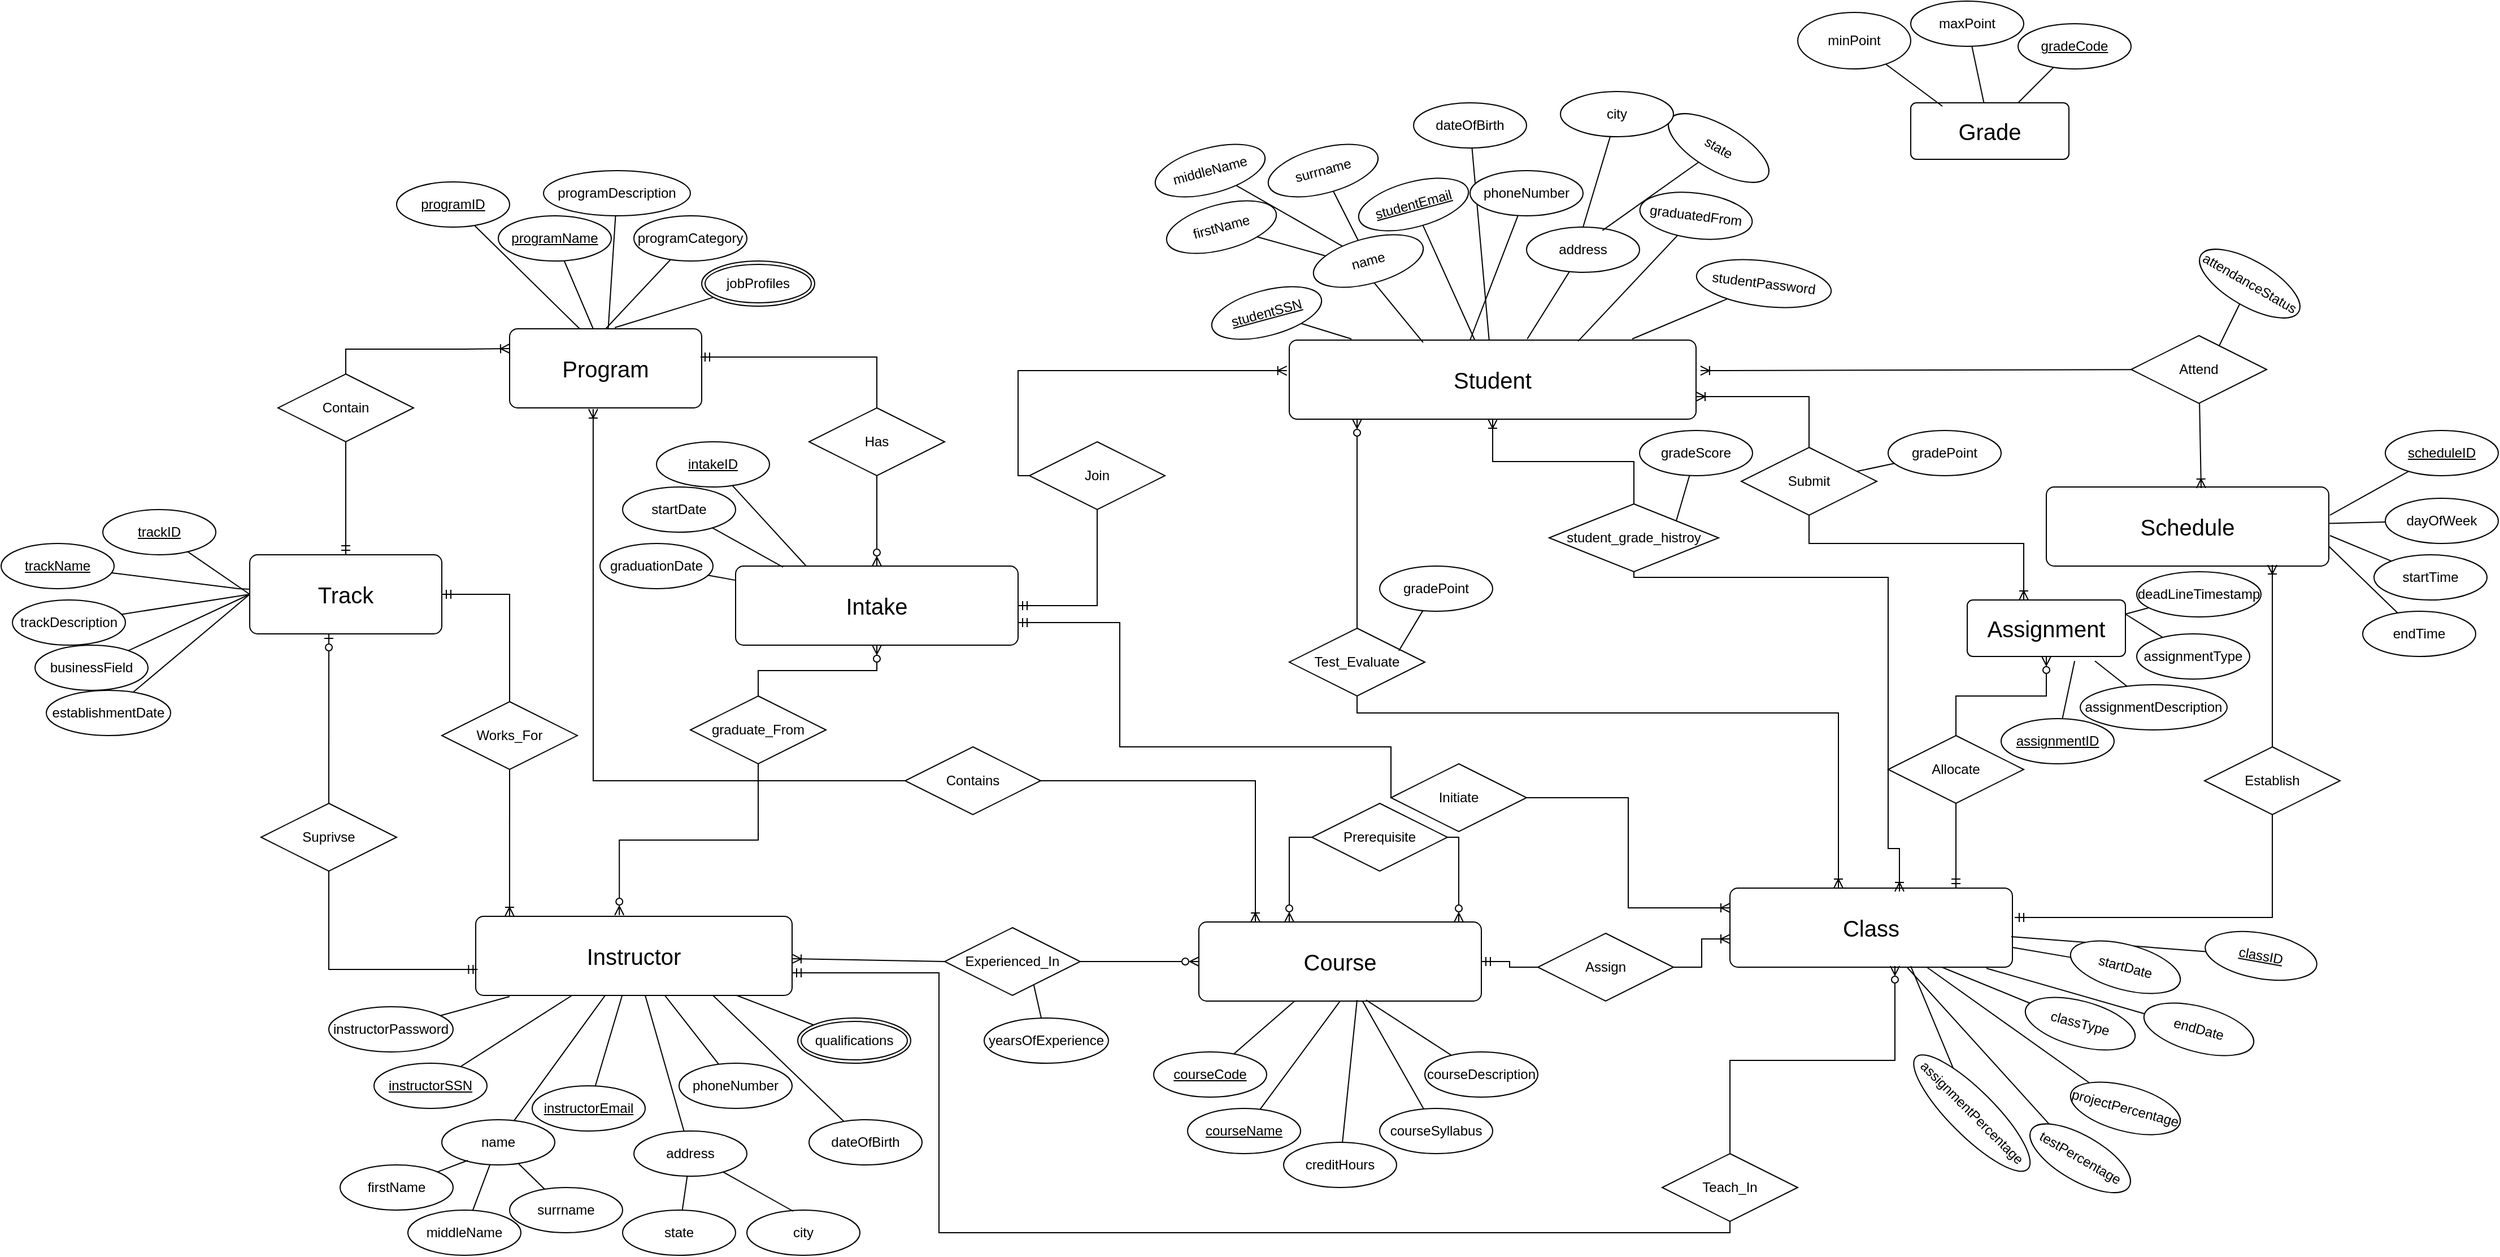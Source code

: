 <mxfile version="23.0.2" type="device">
  <diagram name="Page-1" id="gCLiGtrC-dG6p1pqQanA">
    <mxGraphModel dx="1707" dy="1641" grid="1" gridSize="10" guides="1" tooltips="1" connect="1" arrows="1" fold="1" page="1" pageScale="1" pageWidth="827" pageHeight="1169" math="0" shadow="0">
      <root>
        <mxCell id="0" />
        <mxCell id="1" parent="0" />
        <mxCell id="qT0dpiHwQ6VjPCAu0W2Q-1" value="&lt;font style=&quot;font-size: 20px;&quot;&gt;Program&lt;/font&gt;" style="rounded=1;arcSize=10;whiteSpace=wrap;html=1;align=center;" parent="1" vertex="1">
          <mxGeometry x="80" y="-590" width="170" height="70" as="geometry" />
        </mxCell>
        <mxCell id="qT0dpiHwQ6VjPCAu0W2Q-2" value="&lt;font style=&quot;font-size: 20px;&quot;&gt;Track&lt;/font&gt;" style="rounded=1;arcSize=10;whiteSpace=wrap;html=1;align=center;" parent="1" vertex="1">
          <mxGeometry x="-150" y="-390" width="170" height="70" as="geometry" />
        </mxCell>
        <mxCell id="qT0dpiHwQ6VjPCAu0W2Q-16" style="rounded=0;orthogonalLoop=1;jettySize=auto;html=1;entryX=0;entryY=0.5;entryDx=0;entryDy=0;endArrow=none;endFill=0;" parent="1" source="qT0dpiHwQ6VjPCAu0W2Q-15" target="qT0dpiHwQ6VjPCAu0W2Q-2" edge="1">
          <mxGeometry relative="1" as="geometry" />
        </mxCell>
        <mxCell id="qT0dpiHwQ6VjPCAu0W2Q-15" value="trackID" style="ellipse;whiteSpace=wrap;html=1;align=center;fontStyle=4;" parent="1" vertex="1">
          <mxGeometry x="-280" y="-430" width="100" height="40" as="geometry" />
        </mxCell>
        <mxCell id="qT0dpiHwQ6VjPCAu0W2Q-18" value="" style="rounded=0;orthogonalLoop=1;jettySize=auto;html=1;endArrow=none;endFill=0;" parent="1" source="qT0dpiHwQ6VjPCAu0W2Q-17" target="qT0dpiHwQ6VjPCAu0W2Q-2" edge="1">
          <mxGeometry relative="1" as="geometry">
            <Array as="points">
              <mxPoint x="-160" y="-360" />
            </Array>
          </mxGeometry>
        </mxCell>
        <mxCell id="qT0dpiHwQ6VjPCAu0W2Q-17" value="trackName" style="ellipse;whiteSpace=wrap;html=1;align=center;fontStyle=4;" parent="1" vertex="1">
          <mxGeometry x="-370" y="-400" width="100" height="40" as="geometry" />
        </mxCell>
        <mxCell id="qT0dpiHwQ6VjPCAu0W2Q-21" style="rounded=0;orthogonalLoop=1;jettySize=auto;html=1;entryX=0;entryY=0.5;entryDx=0;entryDy=0;endArrow=none;endFill=0;" parent="1" source="qT0dpiHwQ6VjPCAu0W2Q-20" target="qT0dpiHwQ6VjPCAu0W2Q-2" edge="1">
          <mxGeometry relative="1" as="geometry" />
        </mxCell>
        <mxCell id="qT0dpiHwQ6VjPCAu0W2Q-20" value="trackDescription" style="ellipse;whiteSpace=wrap;html=1;align=center;" parent="1" vertex="1">
          <mxGeometry x="-360" y="-350" width="100" height="40" as="geometry" />
        </mxCell>
        <mxCell id="qT0dpiHwQ6VjPCAu0W2Q-25" style="edgeStyle=orthogonalEdgeStyle;rounded=0;orthogonalLoop=1;jettySize=auto;html=1;entryX=0;entryY=0.25;entryDx=0;entryDy=0;endArrow=ERoneToMany;endFill=0;" parent="1" source="qT0dpiHwQ6VjPCAu0W2Q-24" target="qT0dpiHwQ6VjPCAu0W2Q-1" edge="1">
          <mxGeometry relative="1" as="geometry">
            <Array as="points">
              <mxPoint x="-65" y="-572" />
              <mxPoint x="40" y="-572" />
            </Array>
          </mxGeometry>
        </mxCell>
        <mxCell id="qT0dpiHwQ6VjPCAu0W2Q-27" style="edgeStyle=orthogonalEdgeStyle;rounded=0;orthogonalLoop=1;jettySize=auto;html=1;entryX=0.5;entryY=0;entryDx=0;entryDy=0;endArrow=ERmandOne;endFill=0;" parent="1" source="qT0dpiHwQ6VjPCAu0W2Q-24" target="qT0dpiHwQ6VjPCAu0W2Q-2" edge="1">
          <mxGeometry relative="1" as="geometry">
            <mxPoint x="-60" y="-400" as="targetPoint" />
          </mxGeometry>
        </mxCell>
        <mxCell id="qT0dpiHwQ6VjPCAu0W2Q-24" value="Contain" style="shape=rhombus;perimeter=rhombusPerimeter;whiteSpace=wrap;html=1;align=center;" parent="1" vertex="1">
          <mxGeometry x="-125" y="-550" width="120" height="60" as="geometry" />
        </mxCell>
        <mxCell id="jqrT2KOwgC5lnNY_3PT0-52" style="edgeStyle=orthogonalEdgeStyle;rounded=0;orthogonalLoop=1;jettySize=auto;html=1;entryX=0;entryY=0.5;entryDx=0;entryDy=0;endArrow=none;endFill=0;startArrow=ERmandOne;startFill=0;" parent="1" source="qT0dpiHwQ6VjPCAu0W2Q-28" target="jqrT2KOwgC5lnNY_3PT0-45" edge="1">
          <mxGeometry relative="1" as="geometry">
            <Array as="points">
              <mxPoint x="620" y="-330" />
              <mxPoint x="620" y="-220" />
              <mxPoint x="860" y="-220" />
            </Array>
          </mxGeometry>
        </mxCell>
        <mxCell id="qT0dpiHwQ6VjPCAu0W2Q-28" value="&lt;font style=&quot;font-size: 20px;&quot;&gt;Intake&lt;/font&gt;" style="rounded=1;arcSize=10;whiteSpace=wrap;html=1;align=center;" parent="1" vertex="1">
          <mxGeometry x="280" y="-380" width="250" height="70" as="geometry" />
        </mxCell>
        <mxCell id="qT0dpiHwQ6VjPCAu0W2Q-30" style="rounded=0;orthogonalLoop=1;jettySize=auto;html=1;entryX=0;entryY=0.5;entryDx=0;entryDy=0;endArrow=none;endFill=0;" parent="1" source="qT0dpiHwQ6VjPCAu0W2Q-29" target="qT0dpiHwQ6VjPCAu0W2Q-2" edge="1">
          <mxGeometry relative="1" as="geometry" />
        </mxCell>
        <mxCell id="qT0dpiHwQ6VjPCAu0W2Q-29" value="businessField" style="ellipse;whiteSpace=wrap;html=1;align=center;" parent="1" vertex="1">
          <mxGeometry x="-340" y="-310" width="100" height="40" as="geometry" />
        </mxCell>
        <mxCell id="qT0dpiHwQ6VjPCAu0W2Q-31" value="programID" style="ellipse;whiteSpace=wrap;html=1;align=center;fontStyle=4;" parent="1" vertex="1">
          <mxGeometry x="-20" y="-720" width="100" height="40" as="geometry" />
        </mxCell>
        <mxCell id="qT0dpiHwQ6VjPCAu0W2Q-32" style="rounded=0;orthogonalLoop=1;jettySize=auto;html=1;entryX=0.365;entryY=0;entryDx=0;entryDy=0;entryPerimeter=0;endArrow=none;endFill=0;" parent="1" source="qT0dpiHwQ6VjPCAu0W2Q-31" target="qT0dpiHwQ6VjPCAu0W2Q-1" edge="1">
          <mxGeometry relative="1" as="geometry" />
        </mxCell>
        <mxCell id="qT0dpiHwQ6VjPCAu0W2Q-33" value="programName" style="ellipse;whiteSpace=wrap;html=1;align=center;fontStyle=4;" parent="1" vertex="1">
          <mxGeometry x="70" y="-690" width="100" height="40" as="geometry" />
        </mxCell>
        <mxCell id="qT0dpiHwQ6VjPCAu0W2Q-34" style="rounded=0;orthogonalLoop=1;jettySize=auto;html=1;entryX=0.435;entryY=0;entryDx=0;entryDy=0;entryPerimeter=0;endArrow=none;endFill=0;" parent="1" source="qT0dpiHwQ6VjPCAu0W2Q-33" target="qT0dpiHwQ6VjPCAu0W2Q-1" edge="1">
          <mxGeometry relative="1" as="geometry" />
        </mxCell>
        <mxCell id="qT0dpiHwQ6VjPCAu0W2Q-39" value="" style="rounded=0;orthogonalLoop=1;jettySize=auto;html=1;endArrow=none;endFill=0;" parent="1" source="qT0dpiHwQ6VjPCAu0W2Q-35" target="qT0dpiHwQ6VjPCAu0W2Q-1" edge="1">
          <mxGeometry relative="1" as="geometry" />
        </mxCell>
        <mxCell id="qT0dpiHwQ6VjPCAu0W2Q-35" value="programDescription" style="ellipse;whiteSpace=wrap;html=1;align=center;" parent="1" vertex="1">
          <mxGeometry x="110" y="-730" width="130" height="40" as="geometry" />
        </mxCell>
        <mxCell id="qT0dpiHwQ6VjPCAu0W2Q-38" style="rounded=0;orthogonalLoop=1;jettySize=auto;html=1;endArrow=none;endFill=0;entryX=0.547;entryY=-0.014;entryDx=0;entryDy=0;entryPerimeter=0;" parent="1" source="qT0dpiHwQ6VjPCAu0W2Q-37" target="qT0dpiHwQ6VjPCAu0W2Q-1" edge="1">
          <mxGeometry relative="1" as="geometry">
            <mxPoint x="210" y="-600" as="targetPoint" />
          </mxGeometry>
        </mxCell>
        <mxCell id="qT0dpiHwQ6VjPCAu0W2Q-37" value="jobProfiles" style="ellipse;shape=doubleEllipse;margin=3;whiteSpace=wrap;html=1;align=center;" parent="1" vertex="1">
          <mxGeometry x="250" y="-650" width="100" height="40" as="geometry" />
        </mxCell>
        <mxCell id="qT0dpiHwQ6VjPCAu0W2Q-42" value="" style="edgeStyle=orthogonalEdgeStyle;rounded=0;orthogonalLoop=1;jettySize=auto;html=1;endArrow=ERzeroToMany;endFill=0;" parent="1" source="qT0dpiHwQ6VjPCAu0W2Q-41" target="qT0dpiHwQ6VjPCAu0W2Q-28" edge="1">
          <mxGeometry relative="1" as="geometry" />
        </mxCell>
        <mxCell id="qT0dpiHwQ6VjPCAu0W2Q-41" value="Has" style="shape=rhombus;perimeter=rhombusPerimeter;whiteSpace=wrap;html=1;align=center;" parent="1" vertex="1">
          <mxGeometry x="345" y="-520" width="120" height="60" as="geometry" />
        </mxCell>
        <mxCell id="qT0dpiHwQ6VjPCAu0W2Q-43" style="edgeStyle=orthogonalEdgeStyle;rounded=0;orthogonalLoop=1;jettySize=auto;html=1;entryX=0.994;entryY=0.357;entryDx=0;entryDy=0;entryPerimeter=0;endArrow=ERmandOne;endFill=0;" parent="1" source="qT0dpiHwQ6VjPCAu0W2Q-41" target="qT0dpiHwQ6VjPCAu0W2Q-1" edge="1">
          <mxGeometry relative="1" as="geometry">
            <Array as="points">
              <mxPoint x="405" y="-565" />
            </Array>
          </mxGeometry>
        </mxCell>
        <mxCell id="qT0dpiHwQ6VjPCAu0W2Q-46" style="rounded=0;orthogonalLoop=1;jettySize=auto;html=1;entryX=0.25;entryY=0;entryDx=0;entryDy=0;endArrow=none;endFill=0;" parent="1" source="qT0dpiHwQ6VjPCAu0W2Q-44" target="qT0dpiHwQ6VjPCAu0W2Q-28" edge="1">
          <mxGeometry relative="1" as="geometry" />
        </mxCell>
        <mxCell id="qT0dpiHwQ6VjPCAu0W2Q-44" value="intakeID" style="ellipse;whiteSpace=wrap;html=1;align=center;fontStyle=4;" parent="1" vertex="1">
          <mxGeometry x="210" y="-490" width="100" height="40" as="geometry" />
        </mxCell>
        <mxCell id="qT0dpiHwQ6VjPCAu0W2Q-48" style="rounded=0;orthogonalLoop=1;jettySize=auto;html=1;entryX=0;entryY=0.5;entryDx=0;entryDy=0;endArrow=none;endFill=0;" parent="1" source="qT0dpiHwQ6VjPCAu0W2Q-47" target="qT0dpiHwQ6VjPCAu0W2Q-2" edge="1">
          <mxGeometry relative="1" as="geometry" />
        </mxCell>
        <mxCell id="qT0dpiHwQ6VjPCAu0W2Q-47" value="establishmentDate" style="ellipse;whiteSpace=wrap;html=1;align=center;" parent="1" vertex="1">
          <mxGeometry x="-330" y="-270" width="110" height="40" as="geometry" />
        </mxCell>
        <mxCell id="qT0dpiHwQ6VjPCAu0W2Q-52" style="rounded=0;orthogonalLoop=1;jettySize=auto;html=1;entryX=0.168;entryY=0.014;entryDx=0;entryDy=0;endArrow=none;endFill=0;entryPerimeter=0;" parent="1" source="qT0dpiHwQ6VjPCAu0W2Q-51" target="qT0dpiHwQ6VjPCAu0W2Q-28" edge="1">
          <mxGeometry relative="1" as="geometry" />
        </mxCell>
        <mxCell id="qT0dpiHwQ6VjPCAu0W2Q-51" value="startDate" style="ellipse;whiteSpace=wrap;html=1;align=center;" parent="1" vertex="1">
          <mxGeometry x="180" y="-450" width="100" height="40" as="geometry" />
        </mxCell>
        <mxCell id="jqrT2KOwgC5lnNY_3PT0-99" style="edgeStyle=orthogonalEdgeStyle;rounded=0;orthogonalLoop=1;jettySize=auto;html=1;exitX=0.5;exitY=1;exitDx=0;exitDy=0;endArrow=ERoneToMany;endFill=0;" parent="1" source="jqrT2KOwgC5lnNY_3PT0-100" edge="1">
          <mxGeometry relative="1" as="geometry">
            <mxPoint x="1270" y="-429.98" as="sourcePoint" />
            <mxPoint x="1420" y="-350" as="targetPoint" />
            <Array as="points">
              <mxPoint x="1230" y="-400" />
              <mxPoint x="1420" y="-400" />
            </Array>
          </mxGeometry>
        </mxCell>
        <mxCell id="cUoe-X10xUlnaE-VZoVE-8" style="edgeStyle=orthogonalEdgeStyle;rounded=0;orthogonalLoop=1;jettySize=auto;html=1;entryX=0.5;entryY=0;entryDx=0;entryDy=0;endArrow=none;endFill=0;startArrow=ERoneToMany;startFill=0;" edge="1" parent="1" source="qT0dpiHwQ6VjPCAu0W2Q-54" target="cUoe-X10xUlnaE-VZoVE-7">
          <mxGeometry relative="1" as="geometry" />
        </mxCell>
        <mxCell id="qT0dpiHwQ6VjPCAu0W2Q-54" value="&lt;font style=&quot;font-size: 20px;&quot;&gt;Student&lt;/font&gt;" style="rounded=1;arcSize=10;whiteSpace=wrap;html=1;align=center;" parent="1" vertex="1">
          <mxGeometry x="770" y="-580" width="360" height="70" as="geometry" />
        </mxCell>
        <mxCell id="qT0dpiHwQ6VjPCAu0W2Q-61" style="edgeStyle=orthogonalEdgeStyle;rounded=0;orthogonalLoop=1;jettySize=auto;html=1;entryX=1;entryY=0.5;entryDx=0;entryDy=0;endArrow=ERmandOne;endFill=0;" parent="1" source="qT0dpiHwQ6VjPCAu0W2Q-57" target="qT0dpiHwQ6VjPCAu0W2Q-28" edge="1">
          <mxGeometry relative="1" as="geometry">
            <Array as="points">
              <mxPoint x="530" y="-345" />
            </Array>
          </mxGeometry>
        </mxCell>
        <mxCell id="qT0dpiHwQ6VjPCAu0W2Q-57" value="Join" style="shape=rhombus;perimeter=rhombusPerimeter;whiteSpace=wrap;html=1;align=center;" parent="1" vertex="1">
          <mxGeometry x="540" y="-490" width="120" height="60" as="geometry" />
        </mxCell>
        <mxCell id="qT0dpiHwQ6VjPCAu0W2Q-60" style="edgeStyle=orthogonalEdgeStyle;rounded=0;orthogonalLoop=1;jettySize=auto;html=1;entryX=-0.006;entryY=0.386;entryDx=0;entryDy=0;entryPerimeter=0;endArrow=ERoneToMany;endFill=0;" parent="1" source="qT0dpiHwQ6VjPCAu0W2Q-57" target="qT0dpiHwQ6VjPCAu0W2Q-54" edge="1">
          <mxGeometry relative="1" as="geometry">
            <Array as="points">
              <mxPoint x="530" y="-553" />
            </Array>
          </mxGeometry>
        </mxCell>
        <mxCell id="qT0dpiHwQ6VjPCAu0W2Q-76" style="rounded=0;orthogonalLoop=1;jettySize=auto;html=1;endArrow=none;endFill=0;" parent="1" source="qT0dpiHwQ6VjPCAu0W2Q-63" target="qT0dpiHwQ6VjPCAu0W2Q-54" edge="1">
          <mxGeometry relative="1" as="geometry" />
        </mxCell>
        <mxCell id="qT0dpiHwQ6VjPCAu0W2Q-63" value="studentEmail" style="ellipse;whiteSpace=wrap;html=1;align=center;fontStyle=4;rotation=-15;" parent="1" vertex="1">
          <mxGeometry x="830" y="-720" width="100" height="40" as="geometry" />
        </mxCell>
        <mxCell id="qT0dpiHwQ6VjPCAu0W2Q-77" style="rounded=0;orthogonalLoop=1;jettySize=auto;html=1;endArrow=none;endFill=0;" parent="1" source="qT0dpiHwQ6VjPCAu0W2Q-65" target="qT0dpiHwQ6VjPCAu0W2Q-54" edge="1">
          <mxGeometry relative="1" as="geometry" />
        </mxCell>
        <mxCell id="qT0dpiHwQ6VjPCAu0W2Q-65" value="dateOfBirth" style="ellipse;whiteSpace=wrap;html=1;align=center;rotation=0;" parent="1" vertex="1">
          <mxGeometry x="880" y="-790" width="100" height="40" as="geometry" />
        </mxCell>
        <mxCell id="qT0dpiHwQ6VjPCAu0W2Q-68" value="graduatedFrom" style="ellipse;whiteSpace=wrap;html=1;align=center;rotation=7;" parent="1" vertex="1">
          <mxGeometry x="1080" y="-710" width="100" height="40" as="geometry" />
        </mxCell>
        <mxCell id="qT0dpiHwQ6VjPCAu0W2Q-78" style="rounded=0;orthogonalLoop=1;jettySize=auto;html=1;endArrow=none;endFill=0;" parent="1" source="qT0dpiHwQ6VjPCAu0W2Q-69" target="qT0dpiHwQ6VjPCAu0W2Q-54" edge="1">
          <mxGeometry relative="1" as="geometry">
            <Array as="points">
              <mxPoint x="930" y="-580" />
            </Array>
          </mxGeometry>
        </mxCell>
        <mxCell id="qT0dpiHwQ6VjPCAu0W2Q-69" value="phoneNumber" style="ellipse;whiteSpace=wrap;html=1;align=center;rotation=0;" parent="1" vertex="1">
          <mxGeometry x="930" y="-730" width="100" height="40" as="geometry" />
        </mxCell>
        <mxCell id="qT0dpiHwQ6VjPCAu0W2Q-71" value="" style="rounded=0;orthogonalLoop=1;jettySize=auto;html=1;endArrow=none;endFill=0;entryX=0.153;entryY=-0.014;entryDx=0;entryDy=0;entryPerimeter=0;" parent="1" source="qT0dpiHwQ6VjPCAu0W2Q-70" target="qT0dpiHwQ6VjPCAu0W2Q-54" edge="1">
          <mxGeometry relative="1" as="geometry" />
        </mxCell>
        <mxCell id="qT0dpiHwQ6VjPCAu0W2Q-70" value="studentSSN" style="ellipse;whiteSpace=wrap;html=1;align=center;fontStyle=4;rotation=-15;" parent="1" vertex="1">
          <mxGeometry x="700" y="-624" width="100" height="40" as="geometry" />
        </mxCell>
        <mxCell id="qT0dpiHwQ6VjPCAu0W2Q-74" style="rounded=0;orthogonalLoop=1;jettySize=auto;html=1;entryX=0.329;entryY=0.029;entryDx=0;entryDy=0;entryPerimeter=0;endArrow=none;endFill=0;exitX=0.5;exitY=1;exitDx=0;exitDy=0;" parent="1" source="qT0dpiHwQ6VjPCAu0W2Q-83" target="qT0dpiHwQ6VjPCAu0W2Q-54" edge="1">
          <mxGeometry relative="1" as="geometry">
            <mxPoint x="553.796" y="-713.33" as="sourcePoint" />
          </mxGeometry>
        </mxCell>
        <mxCell id="qT0dpiHwQ6VjPCAu0W2Q-79" style="rounded=0;orthogonalLoop=1;jettySize=auto;html=1;entryX=0.71;entryY=0.014;entryDx=0;entryDy=0;entryPerimeter=0;endArrow=none;endFill=0;" parent="1" source="qT0dpiHwQ6VjPCAu0W2Q-68" target="qT0dpiHwQ6VjPCAu0W2Q-54" edge="1">
          <mxGeometry relative="1" as="geometry" />
        </mxCell>
        <mxCell id="qT0dpiHwQ6VjPCAu0W2Q-80" value="address" style="ellipse;whiteSpace=wrap;html=1;align=center;rotation=0;" parent="1" vertex="1">
          <mxGeometry x="980" y="-680" width="100" height="40" as="geometry" />
        </mxCell>
        <mxCell id="qT0dpiHwQ6VjPCAu0W2Q-81" style="rounded=0;orthogonalLoop=1;jettySize=auto;html=1;entryX=0.585;entryY=-0.014;entryDx=0;entryDy=0;endArrow=none;endFill=0;entryPerimeter=0;" parent="1" source="qT0dpiHwQ6VjPCAu0W2Q-80" target="qT0dpiHwQ6VjPCAu0W2Q-54" edge="1">
          <mxGeometry relative="1" as="geometry" />
        </mxCell>
        <mxCell id="qT0dpiHwQ6VjPCAu0W2Q-83" value="name" style="ellipse;whiteSpace=wrap;html=1;align=center;rotation=-15;" parent="1" vertex="1">
          <mxGeometry x="790" y="-670" width="100" height="40" as="geometry" />
        </mxCell>
        <mxCell id="qT0dpiHwQ6VjPCAu0W2Q-89" style="rounded=0;orthogonalLoop=1;jettySize=auto;html=1;entryX=0;entryY=0;entryDx=0;entryDy=0;endArrow=none;endFill=0;" parent="1" source="qT0dpiHwQ6VjPCAu0W2Q-84" target="qT0dpiHwQ6VjPCAu0W2Q-83" edge="1">
          <mxGeometry relative="1" as="geometry" />
        </mxCell>
        <mxCell id="qT0dpiHwQ6VjPCAu0W2Q-84" value="firstName" style="ellipse;whiteSpace=wrap;html=1;align=center;rotation=-15;" parent="1" vertex="1">
          <mxGeometry x="660" y="-700" width="100" height="40" as="geometry" />
        </mxCell>
        <mxCell id="qT0dpiHwQ6VjPCAu0W2Q-85" value="middleName" style="ellipse;whiteSpace=wrap;html=1;align=center;rotation=-15;" parent="1" vertex="1">
          <mxGeometry x="650" y="-750" width="100" height="40" as="geometry" />
        </mxCell>
        <mxCell id="qT0dpiHwQ6VjPCAu0W2Q-87" style="rounded=0;orthogonalLoop=1;jettySize=auto;html=1;endArrow=none;endFill=0;" parent="1" source="qT0dpiHwQ6VjPCAu0W2Q-86" target="qT0dpiHwQ6VjPCAu0W2Q-83" edge="1">
          <mxGeometry relative="1" as="geometry" />
        </mxCell>
        <mxCell id="qT0dpiHwQ6VjPCAu0W2Q-86" value="surrname" style="ellipse;whiteSpace=wrap;html=1;align=center;rotation=-15;" parent="1" vertex="1">
          <mxGeometry x="750" y="-750" width="100" height="40" as="geometry" />
        </mxCell>
        <mxCell id="qT0dpiHwQ6VjPCAu0W2Q-88" style="rounded=0;orthogonalLoop=1;jettySize=auto;html=1;endArrow=none;endFill=0;" parent="1" source="qT0dpiHwQ6VjPCAu0W2Q-85" target="qT0dpiHwQ6VjPCAu0W2Q-83" edge="1">
          <mxGeometry relative="1" as="geometry" />
        </mxCell>
        <mxCell id="qT0dpiHwQ6VjPCAu0W2Q-90" value="state" style="ellipse;whiteSpace=wrap;html=1;align=center;rotation=30;" parent="1" vertex="1">
          <mxGeometry x="1100" y="-770" width="100" height="40" as="geometry" />
        </mxCell>
        <mxCell id="qT0dpiHwQ6VjPCAu0W2Q-92" style="rounded=0;orthogonalLoop=1;jettySize=auto;html=1;entryX=0.5;entryY=0;entryDx=0;entryDy=0;endArrow=none;endFill=0;" parent="1" source="qT0dpiHwQ6VjPCAu0W2Q-91" target="qT0dpiHwQ6VjPCAu0W2Q-80" edge="1">
          <mxGeometry relative="1" as="geometry" />
        </mxCell>
        <mxCell id="qT0dpiHwQ6VjPCAu0W2Q-91" value="city" style="ellipse;whiteSpace=wrap;html=1;align=center;rotation=0;" parent="1" vertex="1">
          <mxGeometry x="1010" y="-800" width="100" height="40" as="geometry" />
        </mxCell>
        <mxCell id="qT0dpiHwQ6VjPCAu0W2Q-94" style="rounded=0;orthogonalLoop=1;jettySize=auto;html=1;entryX=0.672;entryY=0.074;entryDx=0;entryDy=0;entryPerimeter=0;endArrow=none;endFill=0;" parent="1" source="qT0dpiHwQ6VjPCAu0W2Q-90" target="qT0dpiHwQ6VjPCAu0W2Q-80" edge="1">
          <mxGeometry relative="1" as="geometry" />
        </mxCell>
        <mxCell id="jqrT2KOwgC5lnNY_3PT0-93" style="edgeStyle=orthogonalEdgeStyle;rounded=0;orthogonalLoop=1;jettySize=auto;html=1;endArrow=none;endFill=0;startArrow=ERmandOne;startFill=0;" parent="1" source="qT0dpiHwQ6VjPCAu0W2Q-95" target="jqrT2KOwgC5lnNY_3PT0-47" edge="1">
          <mxGeometry relative="1" as="geometry">
            <Array as="points">
              <mxPoint x="460" y="-20" />
              <mxPoint x="460" y="210" />
              <mxPoint x="1160" y="210" />
            </Array>
          </mxGeometry>
        </mxCell>
        <mxCell id="qT0dpiHwQ6VjPCAu0W2Q-95" value="&lt;font style=&quot;font-size: 20px;&quot;&gt;Instructor&lt;/font&gt;" style="rounded=1;arcSize=10;whiteSpace=wrap;html=1;align=center;" parent="1" vertex="1">
          <mxGeometry x="50" y="-70" width="280" height="70" as="geometry" />
        </mxCell>
        <mxCell id="qT0dpiHwQ6VjPCAu0W2Q-96" value="Suprivse" style="shape=rhombus;perimeter=rhombusPerimeter;whiteSpace=wrap;html=1;align=center;" parent="1" vertex="1">
          <mxGeometry x="-140" y="-170" width="120" height="60" as="geometry" />
        </mxCell>
        <mxCell id="qT0dpiHwQ6VjPCAu0W2Q-97" style="edgeStyle=orthogonalEdgeStyle;rounded=0;orthogonalLoop=1;jettySize=auto;html=1;entryX=0.006;entryY=0.671;entryDx=0;entryDy=0;entryPerimeter=0;endArrow=ERmandOne;endFill=0;" parent="1" source="qT0dpiHwQ6VjPCAu0W2Q-96" target="qT0dpiHwQ6VjPCAu0W2Q-95" edge="1">
          <mxGeometry relative="1" as="geometry">
            <Array as="points">
              <mxPoint x="-80" y="-23" />
            </Array>
          </mxGeometry>
        </mxCell>
        <mxCell id="qT0dpiHwQ6VjPCAu0W2Q-98" style="rounded=0;orthogonalLoop=1;jettySize=auto;html=1;entryX=0.412;entryY=1;entryDx=0;entryDy=0;entryPerimeter=0;endArrow=ERzeroToOne;endFill=0;" parent="1" source="qT0dpiHwQ6VjPCAu0W2Q-96" target="qT0dpiHwQ6VjPCAu0W2Q-2" edge="1">
          <mxGeometry relative="1" as="geometry" />
        </mxCell>
        <mxCell id="qT0dpiHwQ6VjPCAu0W2Q-106" style="edgeStyle=orthogonalEdgeStyle;rounded=0;orthogonalLoop=1;jettySize=auto;html=1;entryX=1;entryY=0.5;entryDx=0;entryDy=0;endArrow=ERmandOne;endFill=0;" parent="1" source="qT0dpiHwQ6VjPCAu0W2Q-99" target="qT0dpiHwQ6VjPCAu0W2Q-2" edge="1">
          <mxGeometry relative="1" as="geometry" />
        </mxCell>
        <mxCell id="jqrT2KOwgC5lnNY_3PT0-26" style="rounded=0;orthogonalLoop=1;jettySize=auto;html=1;exitX=0.5;exitY=1;exitDx=0;exitDy=0;entryX=0.107;entryY=0;entryDx=0;entryDy=0;entryPerimeter=0;endArrow=ERoneToMany;endFill=0;" parent="1" source="qT0dpiHwQ6VjPCAu0W2Q-99" target="qT0dpiHwQ6VjPCAu0W2Q-95" edge="1">
          <mxGeometry relative="1" as="geometry" />
        </mxCell>
        <mxCell id="qT0dpiHwQ6VjPCAu0W2Q-99" value="Works_For" style="shape=rhombus;perimeter=rhombusPerimeter;whiteSpace=wrap;html=1;align=center;" parent="1" vertex="1">
          <mxGeometry x="20" y="-260" width="120" height="60" as="geometry" />
        </mxCell>
        <mxCell id="qT0dpiHwQ6VjPCAu0W2Q-100" value="studentPassword&lt;br&gt;" style="ellipse;whiteSpace=wrap;html=1;align=center;rotation=7;" parent="1" vertex="1">
          <mxGeometry x="1130" y="-650" width="120" height="40" as="geometry" />
        </mxCell>
        <mxCell id="qT0dpiHwQ6VjPCAu0W2Q-101" style="rounded=0;orthogonalLoop=1;jettySize=auto;html=1;entryX=0.843;entryY=-0.014;entryDx=0;entryDy=0;endArrow=none;endFill=0;entryPerimeter=0;" parent="1" source="qT0dpiHwQ6VjPCAu0W2Q-100" target="qT0dpiHwQ6VjPCAu0W2Q-54" edge="1">
          <mxGeometry relative="1" as="geometry">
            <mxPoint x="860" y="-580" as="targetPoint" />
          </mxGeometry>
        </mxCell>
        <mxCell id="qT0dpiHwQ6VjPCAu0W2Q-111" style="rounded=0;orthogonalLoop=1;jettySize=auto;html=1;endArrow=none;endFill=0;" parent="1" source="qT0dpiHwQ6VjPCAu0W2Q-110" target="qT0dpiHwQ6VjPCAu0W2Q-28" edge="1">
          <mxGeometry relative="1" as="geometry" />
        </mxCell>
        <mxCell id="qT0dpiHwQ6VjPCAu0W2Q-110" value="graduationDate" style="ellipse;whiteSpace=wrap;html=1;align=center;" parent="1" vertex="1">
          <mxGeometry x="160" y="-400" width="100" height="40" as="geometry" />
        </mxCell>
        <mxCell id="jqrT2KOwgC5lnNY_3PT0-3" style="rounded=0;orthogonalLoop=1;jettySize=auto;html=1;endArrow=none;endFill=0;" parent="1" source="qT0dpiHwQ6VjPCAu0W2Q-112" target="qT0dpiHwQ6VjPCAu0W2Q-95" edge="1">
          <mxGeometry relative="1" as="geometry" />
        </mxCell>
        <mxCell id="qT0dpiHwQ6VjPCAu0W2Q-112" value="instructorSSN" style="ellipse;whiteSpace=wrap;html=1;align=center;fontStyle=4;" parent="1" vertex="1">
          <mxGeometry x="-40" y="60" width="100" height="40" as="geometry" />
        </mxCell>
        <mxCell id="jqrT2KOwgC5lnNY_3PT0-5" style="rounded=0;orthogonalLoop=1;jettySize=auto;html=1;endArrow=none;endFill=0;" parent="1" source="qT0dpiHwQ6VjPCAu0W2Q-114" target="qT0dpiHwQ6VjPCAu0W2Q-95" edge="1">
          <mxGeometry relative="1" as="geometry" />
        </mxCell>
        <mxCell id="qT0dpiHwQ6VjPCAu0W2Q-114" value="instructorEmail" style="ellipse;whiteSpace=wrap;html=1;align=center;fontStyle=4;" parent="1" vertex="1">
          <mxGeometry x="100" y="80" width="100" height="40" as="geometry" />
        </mxCell>
        <mxCell id="jqrT2KOwgC5lnNY_3PT0-4" style="rounded=0;orthogonalLoop=1;jettySize=auto;html=1;startArrow=none;startFill=0;endArrow=none;endFill=0;" parent="1" source="qT0dpiHwQ6VjPCAu0W2Q-115" target="qT0dpiHwQ6VjPCAu0W2Q-95" edge="1">
          <mxGeometry relative="1" as="geometry" />
        </mxCell>
        <mxCell id="qT0dpiHwQ6VjPCAu0W2Q-115" value="name" style="ellipse;whiteSpace=wrap;html=1;align=center;" parent="1" vertex="1">
          <mxGeometry x="20" y="110" width="100" height="40" as="geometry" />
        </mxCell>
        <mxCell id="jqrT2KOwgC5lnNY_3PT0-8" style="rounded=0;orthogonalLoop=1;jettySize=auto;html=1;entryX=0.75;entryY=1;entryDx=0;entryDy=0;endArrow=none;endFill=0;" parent="1" source="qT0dpiHwQ6VjPCAu0W2Q-116" target="qT0dpiHwQ6VjPCAu0W2Q-95" edge="1">
          <mxGeometry relative="1" as="geometry" />
        </mxCell>
        <mxCell id="qT0dpiHwQ6VjPCAu0W2Q-116" value="dateOfBirth" style="ellipse;whiteSpace=wrap;html=1;align=center;rotation=0;" parent="1" vertex="1">
          <mxGeometry x="345" y="110" width="100" height="40" as="geometry" />
        </mxCell>
        <mxCell id="jqrT2KOwgC5lnNY_3PT0-7" style="rounded=0;orthogonalLoop=1;jettySize=auto;html=1;endArrow=none;endFill=0;" parent="1" source="qT0dpiHwQ6VjPCAu0W2Q-117" target="qT0dpiHwQ6VjPCAu0W2Q-95" edge="1">
          <mxGeometry relative="1" as="geometry" />
        </mxCell>
        <mxCell id="qT0dpiHwQ6VjPCAu0W2Q-117" value="phoneNumber" style="ellipse;whiteSpace=wrap;html=1;align=center;rotation=0;" parent="1" vertex="1">
          <mxGeometry x="230" y="60" width="100" height="40" as="geometry" />
        </mxCell>
        <mxCell id="jqrT2KOwgC5lnNY_3PT0-6" style="rounded=0;orthogonalLoop=1;jettySize=auto;html=1;endArrow=none;endFill=0;" parent="1" source="qT0dpiHwQ6VjPCAu0W2Q-119" target="qT0dpiHwQ6VjPCAu0W2Q-95" edge="1">
          <mxGeometry relative="1" as="geometry" />
        </mxCell>
        <mxCell id="jqrT2KOwgC5lnNY_3PT0-20" style="rounded=0;orthogonalLoop=1;jettySize=auto;html=1;endArrow=none;endFill=0;" parent="1" source="qT0dpiHwQ6VjPCAu0W2Q-119" target="jqrT2KOwgC5lnNY_3PT0-17" edge="1">
          <mxGeometry relative="1" as="geometry" />
        </mxCell>
        <mxCell id="qT0dpiHwQ6VjPCAu0W2Q-119" value="address" style="ellipse;whiteSpace=wrap;html=1;align=center;rotation=0;" parent="1" vertex="1">
          <mxGeometry x="190" y="120" width="100" height="40" as="geometry" />
        </mxCell>
        <mxCell id="jqrT2KOwgC5lnNY_3PT0-1" value="yearsOfExperience" style="ellipse;whiteSpace=wrap;html=1;align=center;rotation=0;" parent="1" vertex="1">
          <mxGeometry x="500" y="20" width="110" height="40" as="geometry" />
        </mxCell>
        <mxCell id="jqrT2KOwgC5lnNY_3PT0-9" style="rounded=0;orthogonalLoop=1;jettySize=auto;html=1;entryX=0.658;entryY=0.85;entryDx=0;entryDy=0;entryPerimeter=0;endArrow=none;endFill=0;" parent="1" source="jqrT2KOwgC5lnNY_3PT0-1" target="jqrT2KOwgC5lnNY_3PT0-23" edge="1">
          <mxGeometry relative="1" as="geometry">
            <Array as="points" />
          </mxGeometry>
        </mxCell>
        <mxCell id="jqrT2KOwgC5lnNY_3PT0-10" value="firstName" style="ellipse;whiteSpace=wrap;html=1;align=center;rotation=0;" parent="1" vertex="1">
          <mxGeometry x="-70" y="150" width="100" height="40" as="geometry" />
        </mxCell>
        <mxCell id="jqrT2KOwgC5lnNY_3PT0-14" style="rounded=0;orthogonalLoop=1;jettySize=auto;html=1;endArrow=none;endFill=0;" parent="1" source="jqrT2KOwgC5lnNY_3PT0-11" target="qT0dpiHwQ6VjPCAu0W2Q-115" edge="1">
          <mxGeometry relative="1" as="geometry" />
        </mxCell>
        <mxCell id="jqrT2KOwgC5lnNY_3PT0-11" value="middleName" style="ellipse;whiteSpace=wrap;html=1;align=center;rotation=0;" parent="1" vertex="1">
          <mxGeometry x="-10" y="190" width="100" height="40" as="geometry" />
        </mxCell>
        <mxCell id="jqrT2KOwgC5lnNY_3PT0-12" value="surrname" style="ellipse;whiteSpace=wrap;html=1;align=center;rotation=0;" parent="1" vertex="1">
          <mxGeometry x="80" y="170" width="100" height="40" as="geometry" />
        </mxCell>
        <mxCell id="jqrT2KOwgC5lnNY_3PT0-13" style="rounded=0;orthogonalLoop=1;jettySize=auto;html=1;entryX=0.23;entryY=0.9;entryDx=0;entryDy=0;entryPerimeter=0;endArrow=none;endFill=0;" parent="1" source="jqrT2KOwgC5lnNY_3PT0-10" target="qT0dpiHwQ6VjPCAu0W2Q-115" edge="1">
          <mxGeometry relative="1" as="geometry" />
        </mxCell>
        <mxCell id="jqrT2KOwgC5lnNY_3PT0-15" style="rounded=0;orthogonalLoop=1;jettySize=auto;html=1;entryX=0.68;entryY=0.975;entryDx=0;entryDy=0;entryPerimeter=0;endArrow=none;endFill=0;" parent="1" source="jqrT2KOwgC5lnNY_3PT0-12" target="qT0dpiHwQ6VjPCAu0W2Q-115" edge="1">
          <mxGeometry relative="1" as="geometry" />
        </mxCell>
        <mxCell id="jqrT2KOwgC5lnNY_3PT0-16" value="city" style="ellipse;whiteSpace=wrap;html=1;align=center;rotation=0;" parent="1" vertex="1">
          <mxGeometry x="290" y="190" width="100" height="40" as="geometry" />
        </mxCell>
        <mxCell id="jqrT2KOwgC5lnNY_3PT0-17" value="state" style="ellipse;whiteSpace=wrap;html=1;align=center;rotation=0;" parent="1" vertex="1">
          <mxGeometry x="180" y="190" width="100" height="40" as="geometry" />
        </mxCell>
        <mxCell id="jqrT2KOwgC5lnNY_3PT0-21" style="rounded=0;orthogonalLoop=1;jettySize=auto;html=1;entryX=0.41;entryY=0.025;entryDx=0;entryDy=0;entryPerimeter=0;endArrow=none;endFill=0;" parent="1" source="qT0dpiHwQ6VjPCAu0W2Q-119" target="jqrT2KOwgC5lnNY_3PT0-16" edge="1">
          <mxGeometry relative="1" as="geometry" />
        </mxCell>
        <mxCell id="jqrT2KOwgC5lnNY_3PT0-91" style="edgeStyle=orthogonalEdgeStyle;rounded=0;orthogonalLoop=1;jettySize=auto;html=1;entryX=0;entryY=0.5;entryDx=0;entryDy=0;endArrow=none;endFill=0;startArrow=ERmandOne;startFill=0;" parent="1" source="jqrT2KOwgC5lnNY_3PT0-22" target="jqrT2KOwgC5lnNY_3PT0-46" edge="1">
          <mxGeometry relative="1" as="geometry" />
        </mxCell>
        <mxCell id="jqrT2KOwgC5lnNY_3PT0-136" style="edgeStyle=orthogonalEdgeStyle;rounded=0;orthogonalLoop=1;jettySize=auto;html=1;entryX=1;entryY=0.5;entryDx=0;entryDy=0;endArrow=none;endFill=0;startArrow=ERzeroToMany;startFill=0;" parent="1" source="jqrT2KOwgC5lnNY_3PT0-22" target="jqrT2KOwgC5lnNY_3PT0-130" edge="1">
          <mxGeometry relative="1" as="geometry">
            <Array as="points">
              <mxPoint x="920" y="-140" />
            </Array>
          </mxGeometry>
        </mxCell>
        <mxCell id="jqrT2KOwgC5lnNY_3PT0-22" value="&lt;font style=&quot;font-size: 20px;&quot;&gt;Course&lt;/font&gt;" style="rounded=1;arcSize=10;whiteSpace=wrap;html=1;align=center;" parent="1" vertex="1">
          <mxGeometry x="690" y="-65" width="250" height="70" as="geometry" />
        </mxCell>
        <mxCell id="jqrT2KOwgC5lnNY_3PT0-25" style="rounded=0;orthogonalLoop=1;jettySize=auto;html=1;entryX=0;entryY=0.5;entryDx=0;entryDy=0;endArrow=ERzeroToMany;endFill=0;" parent="1" source="jqrT2KOwgC5lnNY_3PT0-23" target="jqrT2KOwgC5lnNY_3PT0-22" edge="1">
          <mxGeometry relative="1" as="geometry" />
        </mxCell>
        <mxCell id="jqrT2KOwgC5lnNY_3PT0-23" value="Experienced_In" style="shape=rhombus;perimeter=rhombusPerimeter;whiteSpace=wrap;html=1;align=center;" parent="1" vertex="1">
          <mxGeometry x="465" y="-60" width="120" height="60" as="geometry" />
        </mxCell>
        <mxCell id="jqrT2KOwgC5lnNY_3PT0-24" style="rounded=0;orthogonalLoop=1;jettySize=auto;html=1;entryX=0;entryY=0.5;entryDx=0;entryDy=0;endArrow=none;endFill=0;startArrow=ERoneToMany;startFill=0;" parent="1" source="qT0dpiHwQ6VjPCAu0W2Q-95" target="jqrT2KOwgC5lnNY_3PT0-23" edge="1">
          <mxGeometry relative="1" as="geometry" />
        </mxCell>
        <mxCell id="jqrT2KOwgC5lnNY_3PT0-28" style="rounded=0;orthogonalLoop=1;jettySize=auto;html=1;endArrow=none;endFill=0;" parent="1" source="jqrT2KOwgC5lnNY_3PT0-27" target="qT0dpiHwQ6VjPCAu0W2Q-95" edge="1">
          <mxGeometry relative="1" as="geometry" />
        </mxCell>
        <mxCell id="jqrT2KOwgC5lnNY_3PT0-27" value="qualifications" style="ellipse;shape=doubleEllipse;margin=3;whiteSpace=wrap;html=1;align=center;" parent="1" vertex="1">
          <mxGeometry x="335" y="20" width="100" height="40" as="geometry" />
        </mxCell>
        <mxCell id="jqrT2KOwgC5lnNY_3PT0-36" style="rounded=0;orthogonalLoop=1;jettySize=auto;html=1;endArrow=none;endFill=0;" parent="1" source="jqrT2KOwgC5lnNY_3PT0-29" target="jqrT2KOwgC5lnNY_3PT0-22" edge="1">
          <mxGeometry relative="1" as="geometry" />
        </mxCell>
        <mxCell id="jqrT2KOwgC5lnNY_3PT0-29" value="courseCode" style="ellipse;whiteSpace=wrap;html=1;align=center;fontStyle=4;" parent="1" vertex="1">
          <mxGeometry x="650" y="50" width="100" height="40" as="geometry" />
        </mxCell>
        <mxCell id="jqrT2KOwgC5lnNY_3PT0-37" style="rounded=0;orthogonalLoop=1;jettySize=auto;html=1;entryX=0.5;entryY=1;entryDx=0;entryDy=0;endArrow=none;endFill=0;" parent="1" source="jqrT2KOwgC5lnNY_3PT0-30" target="jqrT2KOwgC5lnNY_3PT0-22" edge="1">
          <mxGeometry relative="1" as="geometry" />
        </mxCell>
        <mxCell id="jqrT2KOwgC5lnNY_3PT0-30" value="courseName" style="ellipse;whiteSpace=wrap;html=1;align=center;fontStyle=4;" parent="1" vertex="1">
          <mxGeometry x="680" y="100" width="100" height="40" as="geometry" />
        </mxCell>
        <mxCell id="jqrT2KOwgC5lnNY_3PT0-32" value="creditHours" style="ellipse;whiteSpace=wrap;html=1;align=center;" parent="1" vertex="1">
          <mxGeometry x="765" y="130" width="100" height="40" as="geometry" />
        </mxCell>
        <mxCell id="jqrT2KOwgC5lnNY_3PT0-39" style="rounded=0;orthogonalLoop=1;jettySize=auto;html=1;endArrow=none;endFill=0;" parent="1" source="jqrT2KOwgC5lnNY_3PT0-33" target="jqrT2KOwgC5lnNY_3PT0-22" edge="1">
          <mxGeometry relative="1" as="geometry" />
        </mxCell>
        <mxCell id="jqrT2KOwgC5lnNY_3PT0-33" value="courseSyllabus" style="ellipse;whiteSpace=wrap;html=1;align=center;" parent="1" vertex="1">
          <mxGeometry x="850" y="100" width="100" height="40" as="geometry" />
        </mxCell>
        <mxCell id="jqrT2KOwgC5lnNY_3PT0-34" value="courseDescription" style="ellipse;whiteSpace=wrap;html=1;align=center;" parent="1" vertex="1">
          <mxGeometry x="890" y="50" width="100" height="40" as="geometry" />
        </mxCell>
        <mxCell id="jqrT2KOwgC5lnNY_3PT0-38" style="rounded=0;orthogonalLoop=1;jettySize=auto;html=1;entryX=0.56;entryY=0.986;entryDx=0;entryDy=0;entryPerimeter=0;endArrow=none;endFill=0;" parent="1" source="jqrT2KOwgC5lnNY_3PT0-32" target="jqrT2KOwgC5lnNY_3PT0-22" edge="1">
          <mxGeometry relative="1" as="geometry" />
        </mxCell>
        <mxCell id="jqrT2KOwgC5lnNY_3PT0-40" style="rounded=0;orthogonalLoop=1;jettySize=auto;html=1;entryX=0.592;entryY=0.986;entryDx=0;entryDy=0;entryPerimeter=0;endArrow=none;endFill=0;" parent="1" source="jqrT2KOwgC5lnNY_3PT0-34" target="jqrT2KOwgC5lnNY_3PT0-22" edge="1">
          <mxGeometry relative="1" as="geometry" />
        </mxCell>
        <mxCell id="cAhNPsWoJ3iRB7GT_abN-4" style="rounded=0;orthogonalLoop=1;jettySize=auto;html=1;endArrow=none;endFill=0;" parent="1" source="jqrT2KOwgC5lnNY_3PT0-41" target="cAhNPsWoJ3iRB7GT_abN-3" edge="1">
          <mxGeometry relative="1" as="geometry" />
        </mxCell>
        <mxCell id="jqrT2KOwgC5lnNY_3PT0-41" value="&lt;font style=&quot;font-size: 20px;&quot;&gt;Class&lt;/font&gt;" style="rounded=1;arcSize=10;whiteSpace=wrap;html=1;align=center;" parent="1" vertex="1">
          <mxGeometry x="1160" y="-95" width="250" height="70" as="geometry" />
        </mxCell>
        <mxCell id="jqrT2KOwgC5lnNY_3PT0-43" style="edgeStyle=orthogonalEdgeStyle;rounded=0;orthogonalLoop=1;jettySize=auto;html=1;endArrow=ERoneToMany;endFill=0;" parent="1" source="jqrT2KOwgC5lnNY_3PT0-42" target="jqrT2KOwgC5lnNY_3PT0-22" edge="1">
          <mxGeometry relative="1" as="geometry">
            <Array as="points">
              <mxPoint x="740" y="-190" />
            </Array>
          </mxGeometry>
        </mxCell>
        <mxCell id="jqrT2KOwgC5lnNY_3PT0-42" value="Contains" style="shape=rhombus;perimeter=rhombusPerimeter;whiteSpace=wrap;html=1;align=center;" parent="1" vertex="1">
          <mxGeometry x="430" y="-220" width="120" height="60" as="geometry" />
        </mxCell>
        <mxCell id="jqrT2KOwgC5lnNY_3PT0-44" style="edgeStyle=orthogonalEdgeStyle;rounded=0;orthogonalLoop=1;jettySize=auto;html=1;entryX=0.435;entryY=1.014;entryDx=0;entryDy=0;entryPerimeter=0;endArrow=ERoneToMany;endFill=0;" parent="1" source="jqrT2KOwgC5lnNY_3PT0-42" target="qT0dpiHwQ6VjPCAu0W2Q-1" edge="1">
          <mxGeometry relative="1" as="geometry" />
        </mxCell>
        <mxCell id="jqrT2KOwgC5lnNY_3PT0-53" style="rounded=0;orthogonalLoop=1;jettySize=auto;html=1;entryX=0;entryY=0.25;entryDx=0;entryDy=0;endArrow=ERoneToMany;endFill=0;edgeStyle=orthogonalEdgeStyle;" parent="1" source="jqrT2KOwgC5lnNY_3PT0-45" target="jqrT2KOwgC5lnNY_3PT0-41" edge="1">
          <mxGeometry relative="1" as="geometry" />
        </mxCell>
        <mxCell id="jqrT2KOwgC5lnNY_3PT0-45" value="Initiate" style="shape=rhombus;perimeter=rhombusPerimeter;whiteSpace=wrap;html=1;align=center;" parent="1" vertex="1">
          <mxGeometry x="860" y="-205" width="120" height="60" as="geometry" />
        </mxCell>
        <mxCell id="jqrT2KOwgC5lnNY_3PT0-46" value="Assign" style="shape=rhombus;perimeter=rhombusPerimeter;whiteSpace=wrap;html=1;align=center;" parent="1" vertex="1">
          <mxGeometry x="990" y="-55" width="120" height="60" as="geometry" />
        </mxCell>
        <mxCell id="jqrT2KOwgC5lnNY_3PT0-47" value="Teach_In" style="shape=rhombus;perimeter=rhombusPerimeter;whiteSpace=wrap;html=1;align=center;" parent="1" vertex="1">
          <mxGeometry x="1100" y="140" width="120" height="60" as="geometry" />
        </mxCell>
        <mxCell id="jqrT2KOwgC5lnNY_3PT0-54" value="classID" style="ellipse;whiteSpace=wrap;html=1;align=center;fontStyle=4;rotation=10;" parent="1" vertex="1">
          <mxGeometry x="1580" y="-55" width="100" height="40" as="geometry" />
        </mxCell>
        <mxCell id="jqrT2KOwgC5lnNY_3PT0-55" style="rounded=0;orthogonalLoop=1;jettySize=auto;html=1;entryX=0.996;entryY=0.614;entryDx=0;entryDy=0;entryPerimeter=0;endArrow=none;endFill=0;" parent="1" source="jqrT2KOwgC5lnNY_3PT0-54" target="jqrT2KOwgC5lnNY_3PT0-41" edge="1">
          <mxGeometry relative="1" as="geometry" />
        </mxCell>
        <mxCell id="jqrT2KOwgC5lnNY_3PT0-57" style="rounded=0;orthogonalLoop=1;jettySize=auto;html=1;entryX=1;entryY=0.75;entryDx=0;entryDy=0;endArrow=none;endFill=0;" parent="1" source="jqrT2KOwgC5lnNY_3PT0-56" target="jqrT2KOwgC5lnNY_3PT0-41" edge="1">
          <mxGeometry relative="1" as="geometry" />
        </mxCell>
        <mxCell id="jqrT2KOwgC5lnNY_3PT0-56" value="startDate" style="ellipse;whiteSpace=wrap;html=1;align=center;rotation=15;" parent="1" vertex="1">
          <mxGeometry x="1460" y="-45" width="100" height="40" as="geometry" />
        </mxCell>
        <mxCell id="jqrT2KOwgC5lnNY_3PT0-62" style="rounded=0;orthogonalLoop=1;jettySize=auto;html=1;entryX=0.908;entryY=1.014;entryDx=0;entryDy=0;endArrow=none;endFill=0;entryPerimeter=0;" parent="1" source="jqrT2KOwgC5lnNY_3PT0-58" target="jqrT2KOwgC5lnNY_3PT0-41" edge="1">
          <mxGeometry relative="1" as="geometry">
            <mxPoint x="1200" y="-250" as="targetPoint" />
          </mxGeometry>
        </mxCell>
        <mxCell id="jqrT2KOwgC5lnNY_3PT0-58" value="endDate" style="ellipse;whiteSpace=wrap;html=1;align=center;rotation=15;" parent="1" vertex="1">
          <mxGeometry x="1525" y="10" width="100" height="40" as="geometry" />
        </mxCell>
        <mxCell id="jqrT2KOwgC5lnNY_3PT0-59" value="classType" style="ellipse;whiteSpace=wrap;html=1;align=center;rotation=15;" parent="1" vertex="1">
          <mxGeometry x="1420" y="5" width="100" height="40" as="geometry" />
        </mxCell>
        <mxCell id="jqrT2KOwgC5lnNY_3PT0-64" style="rounded=0;orthogonalLoop=1;jettySize=auto;html=1;endArrow=none;endFill=0;" parent="1" source="jqrT2KOwgC5lnNY_3PT0-60" target="jqrT2KOwgC5lnNY_3PT0-41" edge="1">
          <mxGeometry relative="1" as="geometry" />
        </mxCell>
        <mxCell id="jqrT2KOwgC5lnNY_3PT0-60" value="projectPercentage" style="ellipse;whiteSpace=wrap;html=1;align=center;rotation=15;" parent="1" vertex="1">
          <mxGeometry x="1460" y="80" width="100" height="40" as="geometry" />
        </mxCell>
        <mxCell id="jqrT2KOwgC5lnNY_3PT0-63" style="rounded=0;orthogonalLoop=1;jettySize=auto;html=1;entryX=0.75;entryY=1;entryDx=0;entryDy=0;endArrow=none;endFill=0;" parent="1" source="jqrT2KOwgC5lnNY_3PT0-59" target="jqrT2KOwgC5lnNY_3PT0-41" edge="1">
          <mxGeometry relative="1" as="geometry" />
        </mxCell>
        <mxCell id="jqrT2KOwgC5lnNY_3PT0-66" value="&lt;font style=&quot;font-size: 20px;&quot;&gt;Schedule&lt;/font&gt;" style="rounded=1;arcSize=10;whiteSpace=wrap;html=1;align=center;" parent="1" vertex="1">
          <mxGeometry x="1440" y="-450" width="250" height="70" as="geometry" />
        </mxCell>
        <mxCell id="jqrT2KOwgC5lnNY_3PT0-67" value="Establish" style="shape=rhombus;perimeter=rhombusPerimeter;whiteSpace=wrap;html=1;align=center;" parent="1" vertex="1">
          <mxGeometry x="1580" y="-220" width="120" height="60" as="geometry" />
        </mxCell>
        <mxCell id="jqrT2KOwgC5lnNY_3PT0-69" style="edgeStyle=orthogonalEdgeStyle;rounded=0;orthogonalLoop=1;jettySize=auto;html=1;endArrow=ERmandOne;endFill=0;entryX=1.008;entryY=0.371;entryDx=0;entryDy=0;entryPerimeter=0;" parent="1" source="jqrT2KOwgC5lnNY_3PT0-67" target="jqrT2KOwgC5lnNY_3PT0-41" edge="1">
          <mxGeometry relative="1" as="geometry">
            <mxPoint x="1090" y="-330" as="targetPoint" />
            <Array as="points">
              <mxPoint x="1640" y="-69" />
            </Array>
          </mxGeometry>
        </mxCell>
        <mxCell id="jqrT2KOwgC5lnNY_3PT0-70" value="Attend" style="shape=rhombus;perimeter=rhombusPerimeter;whiteSpace=wrap;html=1;align=center;" parent="1" vertex="1">
          <mxGeometry x="1515" y="-584" width="120" height="60" as="geometry" />
        </mxCell>
        <mxCell id="jqrT2KOwgC5lnNY_3PT0-71" value="scheduleID" style="ellipse;whiteSpace=wrap;html=1;align=center;fontStyle=4;rotation=0;" parent="1" vertex="1">
          <mxGeometry x="1740" y="-500" width="100" height="40" as="geometry" />
        </mxCell>
        <mxCell id="jqrT2KOwgC5lnNY_3PT0-76" style="rounded=0;orthogonalLoop=1;jettySize=auto;html=1;endArrow=none;endFill=0;" parent="1" source="jqrT2KOwgC5lnNY_3PT0-72" target="jqrT2KOwgC5lnNY_3PT0-66" edge="1">
          <mxGeometry relative="1" as="geometry" />
        </mxCell>
        <mxCell id="jqrT2KOwgC5lnNY_3PT0-72" value="dayOfWeek" style="ellipse;whiteSpace=wrap;html=1;align=center;rotation=0;" parent="1" vertex="1">
          <mxGeometry x="1740" y="-440" width="100" height="40" as="geometry" />
        </mxCell>
        <mxCell id="jqrT2KOwgC5lnNY_3PT0-73" value="startTime" style="ellipse;whiteSpace=wrap;html=1;align=center;rotation=0;" parent="1" vertex="1">
          <mxGeometry x="1730" y="-390" width="100" height="40" as="geometry" />
        </mxCell>
        <mxCell id="jqrT2KOwgC5lnNY_3PT0-78" style="rounded=0;orthogonalLoop=1;jettySize=auto;html=1;entryX=1;entryY=0.75;entryDx=0;entryDy=0;endArrow=none;endFill=0;" parent="1" source="jqrT2KOwgC5lnNY_3PT0-74" target="jqrT2KOwgC5lnNY_3PT0-66" edge="1">
          <mxGeometry relative="1" as="geometry" />
        </mxCell>
        <mxCell id="jqrT2KOwgC5lnNY_3PT0-74" value="endTime" style="ellipse;whiteSpace=wrap;html=1;align=center;rotation=0;" parent="1" vertex="1">
          <mxGeometry x="1720" y="-340" width="100" height="40" as="geometry" />
        </mxCell>
        <mxCell id="jqrT2KOwgC5lnNY_3PT0-75" style="rounded=0;orthogonalLoop=1;jettySize=auto;html=1;entryX=1.004;entryY=0.357;entryDx=0;entryDy=0;entryPerimeter=0;endArrow=none;endFill=0;" parent="1" source="jqrT2KOwgC5lnNY_3PT0-71" target="jqrT2KOwgC5lnNY_3PT0-66" edge="1">
          <mxGeometry relative="1" as="geometry" />
        </mxCell>
        <mxCell id="jqrT2KOwgC5lnNY_3PT0-77" style="rounded=0;orthogonalLoop=1;jettySize=auto;html=1;entryX=1.004;entryY=0.614;entryDx=0;entryDy=0;entryPerimeter=0;endArrow=none;endFill=0;" parent="1" source="jqrT2KOwgC5lnNY_3PT0-73" target="jqrT2KOwgC5lnNY_3PT0-66" edge="1">
          <mxGeometry relative="1" as="geometry" />
        </mxCell>
        <mxCell id="jqrT2KOwgC5lnNY_3PT0-80" style="rounded=0;orthogonalLoop=1;jettySize=auto;html=1;endArrow=none;endFill=0;entryX=0.5;entryY=0;entryDx=0;entryDy=0;" parent="1" source="jqrT2KOwgC5lnNY_3PT0-79" target="qT0dpiHwQ6VjPCAu0W2Q-1" edge="1">
          <mxGeometry relative="1" as="geometry" />
        </mxCell>
        <mxCell id="jqrT2KOwgC5lnNY_3PT0-79" value="programCategory" style="ellipse;whiteSpace=wrap;html=1;align=center;" parent="1" vertex="1">
          <mxGeometry x="190" y="-690" width="100" height="40" as="geometry" />
        </mxCell>
        <mxCell id="jqrT2KOwgC5lnNY_3PT0-82" value="" style="edgeStyle=orthogonalEdgeStyle;rounded=0;orthogonalLoop=1;jettySize=auto;html=1;endArrow=ERzeroToMany;endFill=0;" parent="1" source="jqrT2KOwgC5lnNY_3PT0-81" target="qT0dpiHwQ6VjPCAu0W2Q-28" edge="1">
          <mxGeometry relative="1" as="geometry" />
        </mxCell>
        <mxCell id="jqrT2KOwgC5lnNY_3PT0-81" value="graduate_From" style="shape=rhombus;perimeter=rhombusPerimeter;whiteSpace=wrap;html=1;align=center;" parent="1" vertex="1">
          <mxGeometry x="240" y="-265" width="120" height="60" as="geometry" />
        </mxCell>
        <mxCell id="jqrT2KOwgC5lnNY_3PT0-83" style="edgeStyle=orthogonalEdgeStyle;rounded=0;orthogonalLoop=1;jettySize=auto;html=1;entryX=0.454;entryY=-0.014;entryDx=0;entryDy=0;entryPerimeter=0;endArrow=ERzeroToMany;endFill=0;" parent="1" source="jqrT2KOwgC5lnNY_3PT0-81" target="qT0dpiHwQ6VjPCAu0W2Q-95" edge="1">
          <mxGeometry relative="1" as="geometry" />
        </mxCell>
        <mxCell id="jqrT2KOwgC5lnNY_3PT0-84" style="rounded=0;orthogonalLoop=1;jettySize=auto;html=1;entryX=0.548;entryY=0.014;entryDx=0;entryDy=0;entryPerimeter=0;endArrow=ERoneToMany;endFill=0;" parent="1" source="jqrT2KOwgC5lnNY_3PT0-70" target="jqrT2KOwgC5lnNY_3PT0-66" edge="1">
          <mxGeometry relative="1" as="geometry" />
        </mxCell>
        <mxCell id="jqrT2KOwgC5lnNY_3PT0-85" style="rounded=0;orthogonalLoop=1;jettySize=auto;html=1;entryX=1.011;entryY=0.386;entryDx=0;entryDy=0;entryPerimeter=0;endArrow=ERoneToMany;endFill=0;" parent="1" source="jqrT2KOwgC5lnNY_3PT0-70" target="qT0dpiHwQ6VjPCAu0W2Q-54" edge="1">
          <mxGeometry relative="1" as="geometry" />
        </mxCell>
        <mxCell id="jqrT2KOwgC5lnNY_3PT0-87" style="rounded=0;orthogonalLoop=1;jettySize=auto;html=1;entryX=0.65;entryY=0.15;entryDx=0;entryDy=0;entryPerimeter=0;endArrow=none;endFill=0;" parent="1" source="jqrT2KOwgC5lnNY_3PT0-86" target="jqrT2KOwgC5lnNY_3PT0-70" edge="1">
          <mxGeometry relative="1" as="geometry" />
        </mxCell>
        <mxCell id="jqrT2KOwgC5lnNY_3PT0-86" value="attendanceStatus" style="ellipse;whiteSpace=wrap;html=1;align=center;rotation=30;" parent="1" vertex="1">
          <mxGeometry x="1570" y="-650" width="100" height="40" as="geometry" />
        </mxCell>
        <mxCell id="jqrT2KOwgC5lnNY_3PT0-88" value="&lt;font style=&quot;font-size: 20px;&quot;&gt;Grade&lt;/font&gt;" style="rounded=1;arcSize=10;whiteSpace=wrap;html=1;align=center;" parent="1" vertex="1">
          <mxGeometry x="1320" y="-790" width="140" height="50" as="geometry" />
        </mxCell>
        <mxCell id="jqrT2KOwgC5lnNY_3PT0-89" value="&lt;font style=&quot;font-size: 20px;&quot;&gt;Assignment&lt;/font&gt;" style="rounded=1;arcSize=10;whiteSpace=wrap;html=1;align=center;" parent="1" vertex="1">
          <mxGeometry x="1370" y="-350" width="140" height="50" as="geometry" />
        </mxCell>
        <mxCell id="jqrT2KOwgC5lnNY_3PT0-90" style="rounded=0;orthogonalLoop=1;jettySize=auto;html=1;entryX=0.8;entryY=0.986;entryDx=0;entryDy=0;entryPerimeter=0;endArrow=ERoneToMany;endFill=0;" parent="1" source="jqrT2KOwgC5lnNY_3PT0-67" target="jqrT2KOwgC5lnNY_3PT0-66" edge="1">
          <mxGeometry relative="1" as="geometry" />
        </mxCell>
        <mxCell id="jqrT2KOwgC5lnNY_3PT0-92" style="edgeStyle=orthogonalEdgeStyle;rounded=0;orthogonalLoop=1;jettySize=auto;html=1;startArrow=none;startFill=0;endArrow=ERoneToMany;endFill=0;entryX=0;entryY=0.643;entryDx=0;entryDy=0;entryPerimeter=0;" parent="1" source="jqrT2KOwgC5lnNY_3PT0-46" target="jqrT2KOwgC5lnNY_3PT0-41" edge="1">
          <mxGeometry relative="1" as="geometry">
            <mxPoint x="1400" y="-4" as="targetPoint" />
          </mxGeometry>
        </mxCell>
        <mxCell id="jqrT2KOwgC5lnNY_3PT0-94" style="edgeStyle=orthogonalEdgeStyle;rounded=0;orthogonalLoop=1;jettySize=auto;html=1;entryX=0.584;entryY=0.986;entryDx=0;entryDy=0;entryPerimeter=0;exitX=0.5;exitY=0;exitDx=0;exitDy=0;endArrow=ERzeroToMany;endFill=0;" parent="1" source="jqrT2KOwgC5lnNY_3PT0-47" target="jqrT2KOwgC5lnNY_3PT0-41" edge="1">
          <mxGeometry relative="1" as="geometry" />
        </mxCell>
        <mxCell id="jqrT2KOwgC5lnNY_3PT0-96" value="" style="edgeStyle=orthogonalEdgeStyle;rounded=0;orthogonalLoop=1;jettySize=auto;html=1;endArrow=ERmandOne;endFill=0;" parent="1" source="jqrT2KOwgC5lnNY_3PT0-95" target="jqrT2KOwgC5lnNY_3PT0-41" edge="1">
          <mxGeometry relative="1" as="geometry">
            <Array as="points">
              <mxPoint x="1360" y="-110" />
              <mxPoint x="1360" y="-110" />
            </Array>
          </mxGeometry>
        </mxCell>
        <mxCell id="jqrT2KOwgC5lnNY_3PT0-97" style="edgeStyle=orthogonalEdgeStyle;rounded=0;orthogonalLoop=1;jettySize=auto;html=1;endArrow=ERzeroToMany;endFill=0;" parent="1" source="jqrT2KOwgC5lnNY_3PT0-95" target="jqrT2KOwgC5lnNY_3PT0-89" edge="1">
          <mxGeometry relative="1" as="geometry" />
        </mxCell>
        <mxCell id="jqrT2KOwgC5lnNY_3PT0-95" value="Allocate" style="shape=rhombus;perimeter=rhombusPerimeter;whiteSpace=wrap;html=1;align=center;" parent="1" vertex="1">
          <mxGeometry x="1300" y="-230" width="120" height="60" as="geometry" />
        </mxCell>
        <mxCell id="jqrT2KOwgC5lnNY_3PT0-101" value="" style="edgeStyle=orthogonalEdgeStyle;rounded=0;orthogonalLoop=1;jettySize=auto;html=1;endArrow=none;endFill=0;startArrow=ERoneToMany;startFill=0;" parent="1" source="qT0dpiHwQ6VjPCAu0W2Q-54" target="jqrT2KOwgC5lnNY_3PT0-100" edge="1">
          <mxGeometry relative="1" as="geometry">
            <mxPoint x="1130" y="-520" as="sourcePoint" />
            <mxPoint x="1410" y="-350" as="targetPoint" />
            <Array as="points">
              <mxPoint x="1230" y="-530" />
            </Array>
          </mxGeometry>
        </mxCell>
        <mxCell id="jqrT2KOwgC5lnNY_3PT0-100" value="Submit" style="shape=rhombus;perimeter=rhombusPerimeter;whiteSpace=wrap;html=1;align=center;" parent="1" vertex="1">
          <mxGeometry x="1170" y="-485" width="120" height="60" as="geometry" />
        </mxCell>
        <mxCell id="jqrT2KOwgC5lnNY_3PT0-104" value="" style="rounded=0;orthogonalLoop=1;jettySize=auto;html=1;endArrow=none;endFill=0;" parent="1" source="jqrT2KOwgC5lnNY_3PT0-103" target="jqrT2KOwgC5lnNY_3PT0-88" edge="1">
          <mxGeometry relative="1" as="geometry" />
        </mxCell>
        <mxCell id="jqrT2KOwgC5lnNY_3PT0-103" value="gradeCode" style="ellipse;whiteSpace=wrap;html=1;align=center;fontStyle=4;rotation=0;" parent="1" vertex="1">
          <mxGeometry x="1415" y="-860" width="100" height="40" as="geometry" />
        </mxCell>
        <mxCell id="jqrT2KOwgC5lnNY_3PT0-106" value="" style="rounded=0;orthogonalLoop=1;jettySize=auto;html=1;endArrow=none;endFill=0;" parent="1" source="jqrT2KOwgC5lnNY_3PT0-105" target="jqrT2KOwgC5lnNY_3PT0-88" edge="1">
          <mxGeometry relative="1" as="geometry" />
        </mxCell>
        <mxCell id="jqrT2KOwgC5lnNY_3PT0-105" value="maxPoint" style="ellipse;whiteSpace=wrap;html=1;align=center;rotation=0;" parent="1" vertex="1">
          <mxGeometry x="1320" y="-880" width="100" height="40" as="geometry" />
        </mxCell>
        <mxCell id="jqrT2KOwgC5lnNY_3PT0-107" value="Test_Evaluate" style="shape=rhombus;perimeter=rhombusPerimeter;whiteSpace=wrap;html=1;align=center;" parent="1" vertex="1">
          <mxGeometry x="770" y="-325" width="120" height="60" as="geometry" />
        </mxCell>
        <mxCell id="jqrT2KOwgC5lnNY_3PT0-108" style="rounded=0;orthogonalLoop=1;jettySize=auto;html=1;entryX=0.384;entryY=0;entryDx=0;entryDy=0;entryPerimeter=0;endArrow=ERoneToMany;endFill=0;startArrow=none;startFill=0;edgeStyle=orthogonalEdgeStyle;" parent="1" source="jqrT2KOwgC5lnNY_3PT0-107" target="jqrT2KOwgC5lnNY_3PT0-41" edge="1">
          <mxGeometry relative="1" as="geometry">
            <Array as="points">
              <mxPoint x="830" y="-250" />
              <mxPoint x="1256" y="-250" />
            </Array>
          </mxGeometry>
        </mxCell>
        <mxCell id="jqrT2KOwgC5lnNY_3PT0-109" style="edgeStyle=orthogonalEdgeStyle;rounded=0;orthogonalLoop=1;jettySize=auto;html=1;entryX=0.5;entryY=0;entryDx=0;entryDy=0;endArrow=none;endFill=0;startArrow=ERzeroToMany;startFill=0;" parent="1" source="qT0dpiHwQ6VjPCAu0W2Q-54" target="jqrT2KOwgC5lnNY_3PT0-107" edge="1">
          <mxGeometry relative="1" as="geometry">
            <Array as="points">
              <mxPoint x="830" y="-330" />
            </Array>
          </mxGeometry>
        </mxCell>
        <mxCell id="jqrT2KOwgC5lnNY_3PT0-117" value="assignmentID" style="ellipse;whiteSpace=wrap;html=1;align=center;fontStyle=4;rotation=0;" parent="1" vertex="1">
          <mxGeometry x="1400" y="-245" width="100" height="40" as="geometry" />
        </mxCell>
        <mxCell id="jqrT2KOwgC5lnNY_3PT0-118" style="rounded=0;orthogonalLoop=1;jettySize=auto;html=1;entryX=0.679;entryY=1.08;entryDx=0;entryDy=0;entryPerimeter=0;endArrow=none;endFill=0;" parent="1" source="jqrT2KOwgC5lnNY_3PT0-117" target="jqrT2KOwgC5lnNY_3PT0-89" edge="1">
          <mxGeometry relative="1" as="geometry" />
        </mxCell>
        <mxCell id="jqrT2KOwgC5lnNY_3PT0-120" style="rounded=0;orthogonalLoop=1;jettySize=auto;html=1;entryX=0.807;entryY=1.08;entryDx=0;entryDy=0;endArrow=none;endFill=0;entryPerimeter=0;" parent="1" source="jqrT2KOwgC5lnNY_3PT0-119" target="jqrT2KOwgC5lnNY_3PT0-89" edge="1">
          <mxGeometry relative="1" as="geometry" />
        </mxCell>
        <mxCell id="jqrT2KOwgC5lnNY_3PT0-119" value="assignmentDescription" style="ellipse;whiteSpace=wrap;html=1;align=center;rotation=0;" parent="1" vertex="1">
          <mxGeometry x="1470" y="-275" width="130" height="40" as="geometry" />
        </mxCell>
        <mxCell id="jqrT2KOwgC5lnNY_3PT0-124" style="rounded=0;orthogonalLoop=1;jettySize=auto;html=1;entryX=1;entryY=0.25;entryDx=0;entryDy=0;endArrow=none;endFill=0;" parent="1" source="jqrT2KOwgC5lnNY_3PT0-123" target="jqrT2KOwgC5lnNY_3PT0-89" edge="1">
          <mxGeometry relative="1" as="geometry" />
        </mxCell>
        <mxCell id="jqrT2KOwgC5lnNY_3PT0-123" value="assignmentType" style="ellipse;whiteSpace=wrap;html=1;align=center;rotation=0;" parent="1" vertex="1">
          <mxGeometry x="1520" y="-320" width="100" height="40" as="geometry" />
        </mxCell>
        <mxCell id="jqrT2KOwgC5lnNY_3PT0-129" style="rounded=0;orthogonalLoop=1;jettySize=auto;html=1;entryX=1;entryY=0.25;entryDx=0;entryDy=0;endArrow=none;endFill=0;" parent="1" source="jqrT2KOwgC5lnNY_3PT0-127" target="jqrT2KOwgC5lnNY_3PT0-89" edge="1">
          <mxGeometry relative="1" as="geometry" />
        </mxCell>
        <mxCell id="jqrT2KOwgC5lnNY_3PT0-127" value="deadLineTimestamp" style="ellipse;whiteSpace=wrap;html=1;align=center;rotation=0;" parent="1" vertex="1">
          <mxGeometry x="1520" y="-375" width="110" height="40" as="geometry" />
        </mxCell>
        <mxCell id="jqrT2KOwgC5lnNY_3PT0-134" style="edgeStyle=orthogonalEdgeStyle;rounded=0;orthogonalLoop=1;jettySize=auto;html=1;endArrow=ERzeroToMany;endFill=0;" parent="1" source="jqrT2KOwgC5lnNY_3PT0-130" target="jqrT2KOwgC5lnNY_3PT0-22" edge="1">
          <mxGeometry relative="1" as="geometry">
            <Array as="points">
              <mxPoint x="770" y="-140" />
            </Array>
          </mxGeometry>
        </mxCell>
        <mxCell id="jqrT2KOwgC5lnNY_3PT0-130" value="Prerequisite" style="shape=rhombus;perimeter=rhombusPerimeter;whiteSpace=wrap;html=1;align=center;" parent="1" vertex="1">
          <mxGeometry x="790" y="-170" width="120" height="60" as="geometry" />
        </mxCell>
        <mxCell id="cAhNPsWoJ3iRB7GT_abN-1" value="assignmentPercentage" style="ellipse;whiteSpace=wrap;html=1;align=center;rotation=45;" parent="1" vertex="1">
          <mxGeometry x="1304.14" y="84.14" width="140" height="40" as="geometry" />
        </mxCell>
        <mxCell id="cAhNPsWoJ3iRB7GT_abN-2" style="rounded=0;orthogonalLoop=1;jettySize=auto;html=1;entryX=0.64;entryY=0.986;entryDx=0;entryDy=0;entryPerimeter=0;endArrow=none;endFill=0;" parent="1" source="cAhNPsWoJ3iRB7GT_abN-1" target="jqrT2KOwgC5lnNY_3PT0-41" edge="1">
          <mxGeometry relative="1" as="geometry" />
        </mxCell>
        <mxCell id="cAhNPsWoJ3iRB7GT_abN-3" value="testPercentage" style="ellipse;whiteSpace=wrap;html=1;align=center;rotation=30;" parent="1" vertex="1">
          <mxGeometry x="1420" y="124.14" width="100" height="40" as="geometry" />
        </mxCell>
        <mxCell id="cUoe-X10xUlnaE-VZoVE-1" value="gradePoint" style="ellipse;whiteSpace=wrap;html=1;align=center;rotation=0;" vertex="1" parent="1">
          <mxGeometry x="850" y="-380" width="100" height="40" as="geometry" />
        </mxCell>
        <mxCell id="cUoe-X10xUlnaE-VZoVE-2" style="rounded=0;orthogonalLoop=1;jettySize=auto;html=1;entryX=0.808;entryY=0.333;entryDx=0;entryDy=0;entryPerimeter=0;endArrow=none;endFill=0;" edge="1" parent="1" source="cUoe-X10xUlnaE-VZoVE-1" target="jqrT2KOwgC5lnNY_3PT0-107">
          <mxGeometry relative="1" as="geometry" />
        </mxCell>
        <mxCell id="cUoe-X10xUlnaE-VZoVE-4" style="rounded=0;orthogonalLoop=1;jettySize=auto;html=1;endArrow=none;endFill=0;" edge="1" parent="1" source="cUoe-X10xUlnaE-VZoVE-3" target="jqrT2KOwgC5lnNY_3PT0-100">
          <mxGeometry relative="1" as="geometry" />
        </mxCell>
        <mxCell id="cUoe-X10xUlnaE-VZoVE-3" value="gradePoint" style="ellipse;whiteSpace=wrap;html=1;align=center;rotation=0;" vertex="1" parent="1">
          <mxGeometry x="1300" y="-500" width="100" height="40" as="geometry" />
        </mxCell>
        <mxCell id="cUoe-X10xUlnaE-VZoVE-5" value="minPoint" style="ellipse;whiteSpace=wrap;html=1;align=center;rotation=0;" vertex="1" parent="1">
          <mxGeometry x="1220" y="-870" width="100" height="50" as="geometry" />
        </mxCell>
        <mxCell id="cUoe-X10xUlnaE-VZoVE-6" style="rounded=0;orthogonalLoop=1;jettySize=auto;html=1;entryX=0.2;entryY=0.06;entryDx=0;entryDy=0;entryPerimeter=0;endArrow=none;endFill=0;" edge="1" parent="1" source="cUoe-X10xUlnaE-VZoVE-5" target="jqrT2KOwgC5lnNY_3PT0-88">
          <mxGeometry relative="1" as="geometry" />
        </mxCell>
        <mxCell id="cUoe-X10xUlnaE-VZoVE-7" value="student_grade_histroy" style="shape=rhombus;perimeter=rhombusPerimeter;whiteSpace=wrap;html=1;align=center;" vertex="1" parent="1">
          <mxGeometry x="1000" y="-435" width="150" height="60" as="geometry" />
        </mxCell>
        <mxCell id="cUoe-X10xUlnaE-VZoVE-9" value="" style="edgeStyle=orthogonalEdgeStyle;rounded=0;orthogonalLoop=1;jettySize=auto;html=1;entryX=0.6;entryY=0.043;entryDx=0;entryDy=0;entryPerimeter=0;endArrow=ERoneToMany;endFill=0;" edge="1" parent="1" source="cUoe-X10xUlnaE-VZoVE-7" target="jqrT2KOwgC5lnNY_3PT0-41">
          <mxGeometry relative="1" as="geometry">
            <Array as="points">
              <mxPoint x="1075" y="-370" />
              <mxPoint x="1300" y="-370" />
              <mxPoint x="1300" y="-130" />
              <mxPoint x="1310" y="-130" />
            </Array>
          </mxGeometry>
        </mxCell>
        <mxCell id="cUoe-X10xUlnaE-VZoVE-14" style="rounded=0;orthogonalLoop=1;jettySize=auto;html=1;entryX=1;entryY=0;entryDx=0;entryDy=0;endArrow=none;endFill=0;" edge="1" parent="1" source="cUoe-X10xUlnaE-VZoVE-11" target="cUoe-X10xUlnaE-VZoVE-7">
          <mxGeometry relative="1" as="geometry" />
        </mxCell>
        <mxCell id="cUoe-X10xUlnaE-VZoVE-11" value="gradeScore" style="ellipse;whiteSpace=wrap;html=1;align=center;rotation=0;" vertex="1" parent="1">
          <mxGeometry x="1080" y="-500" width="100" height="40" as="geometry" />
        </mxCell>
        <mxCell id="cUoe-X10xUlnaE-VZoVE-15" value="instructorPassword&lt;br&gt;" style="ellipse;whiteSpace=wrap;html=1;align=center;rotation=0;" vertex="1" parent="1">
          <mxGeometry x="-80" y="10" width="110" height="40" as="geometry" />
        </mxCell>
        <mxCell id="cUoe-X10xUlnaE-VZoVE-16" style="rounded=0;orthogonalLoop=1;jettySize=auto;html=1;entryX=0.107;entryY=1.014;entryDx=0;entryDy=0;entryPerimeter=0;endArrow=none;endFill=0;" edge="1" parent="1" source="cUoe-X10xUlnaE-VZoVE-15" target="qT0dpiHwQ6VjPCAu0W2Q-95">
          <mxGeometry relative="1" as="geometry" />
        </mxCell>
      </root>
    </mxGraphModel>
  </diagram>
</mxfile>
